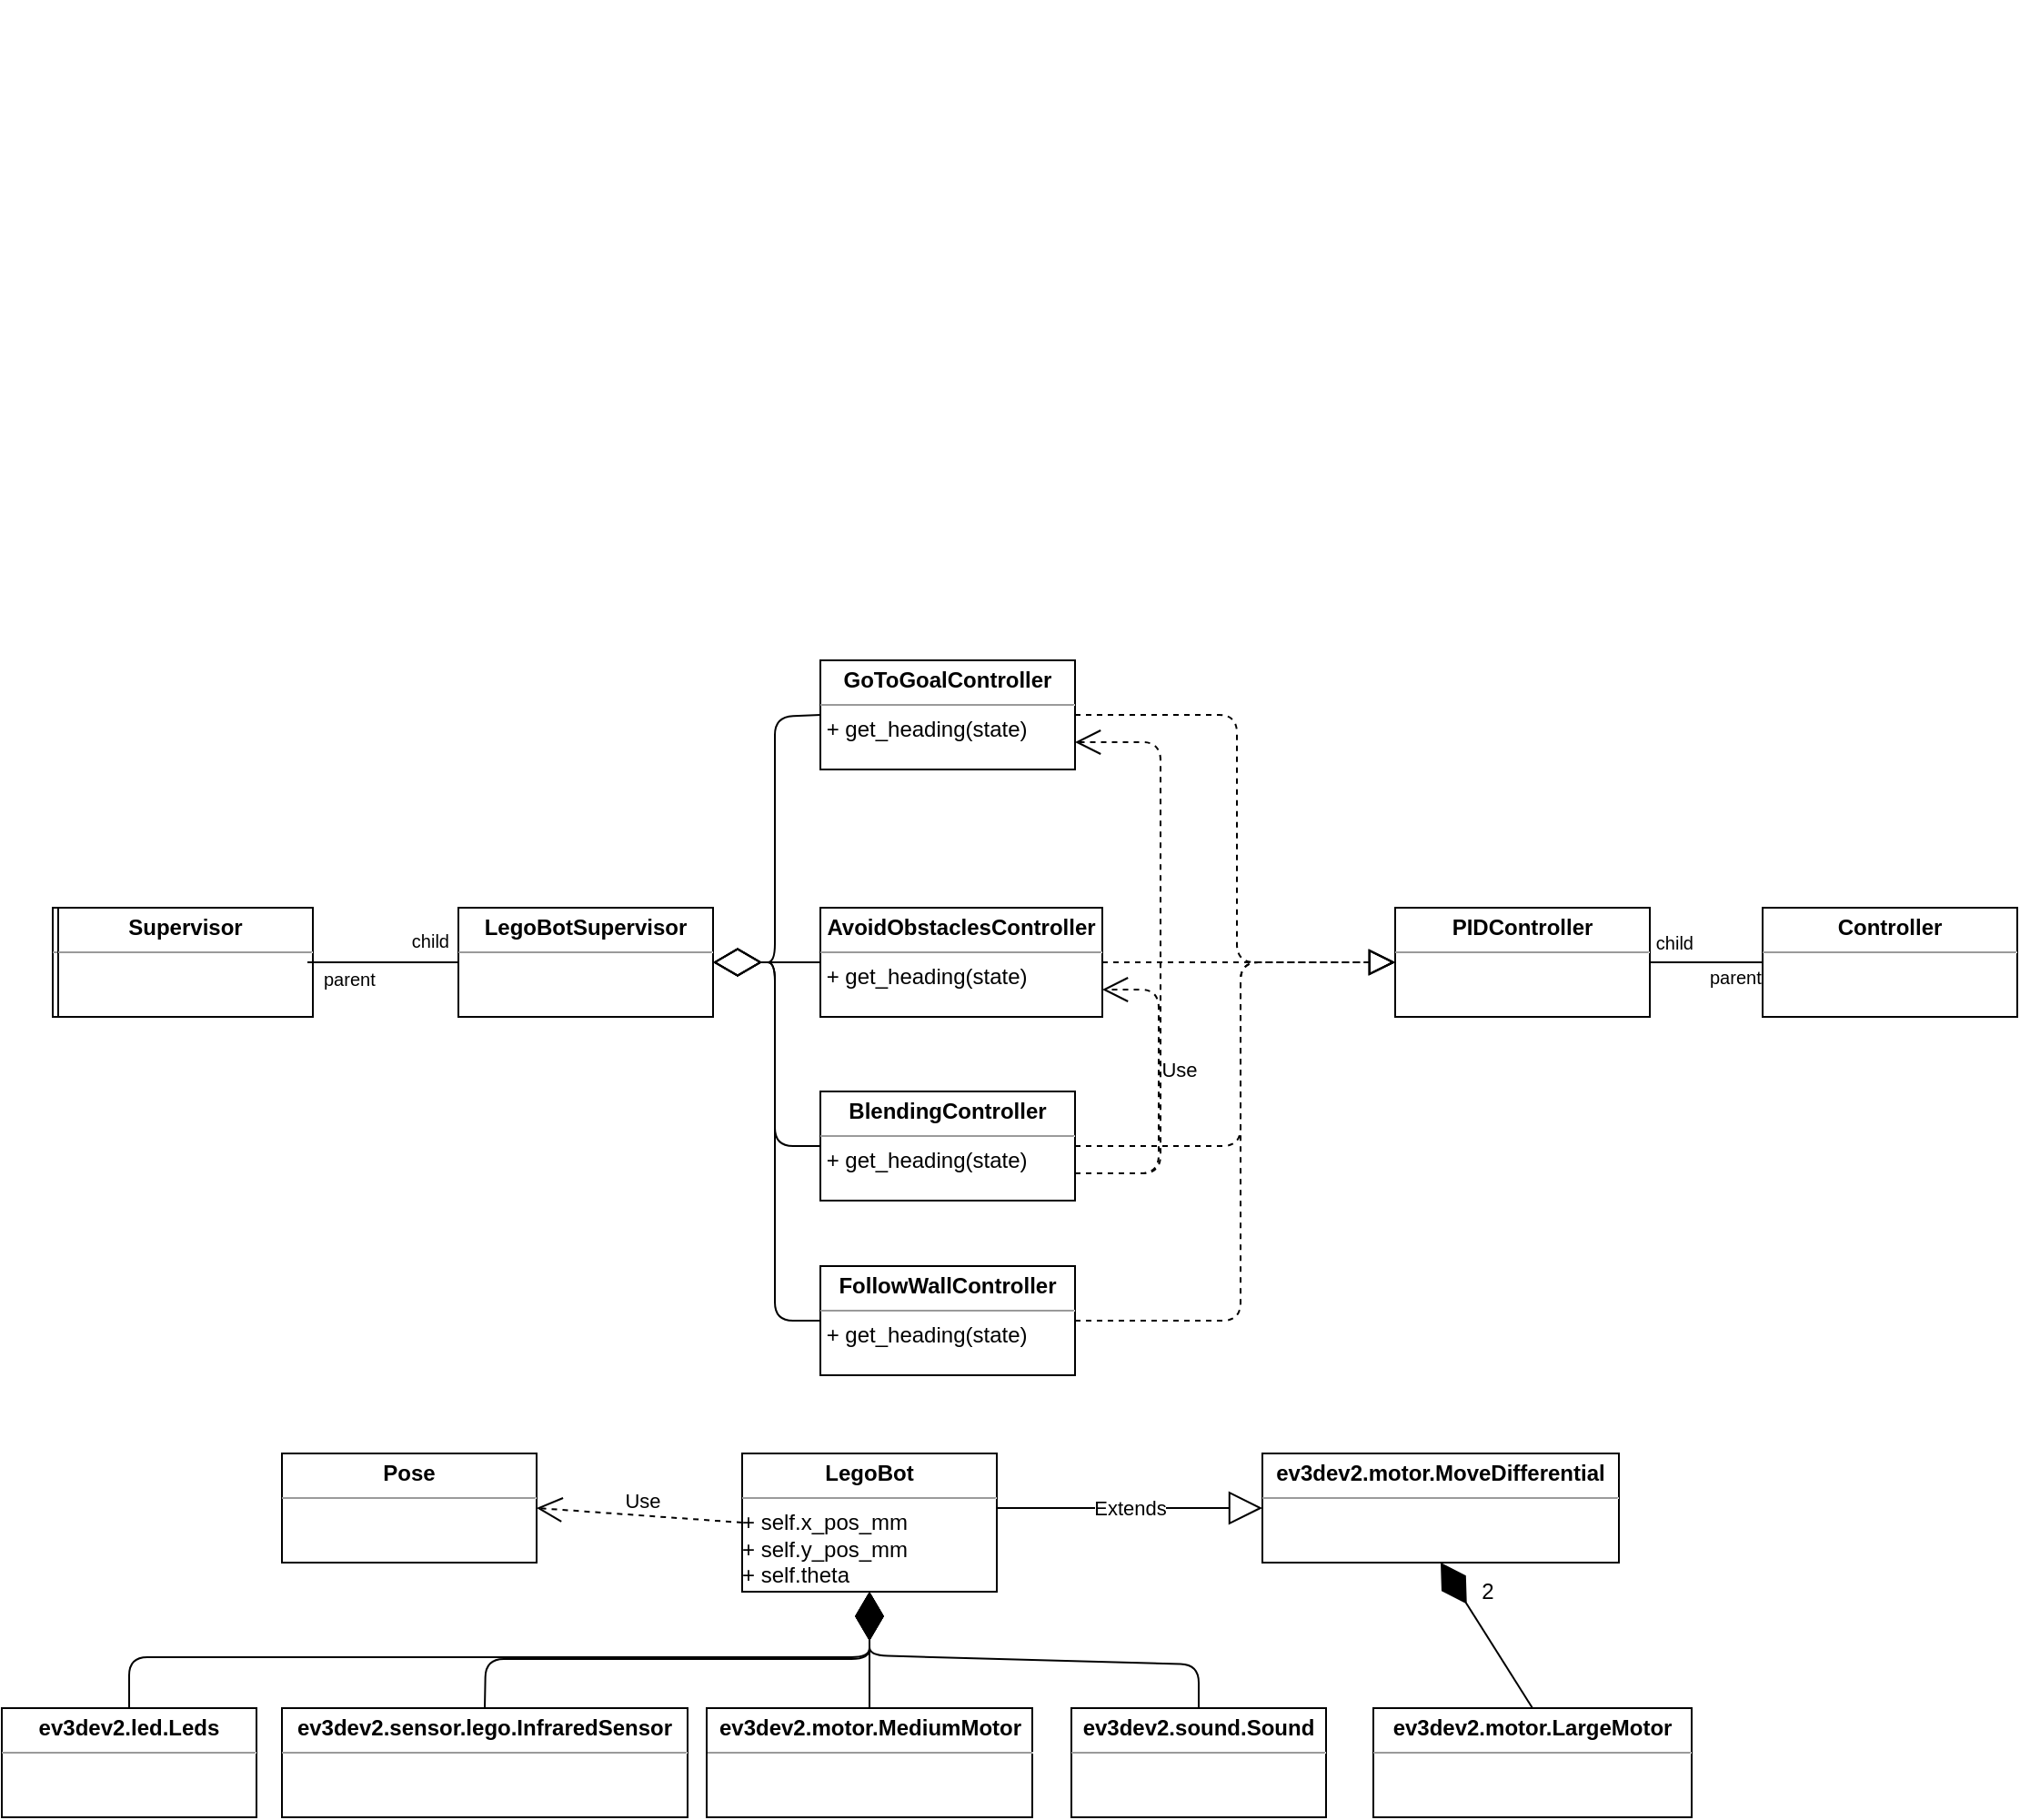 <mxfile version="12.6.2" type="github"><diagram name="Page-1" id="c7558073-3199-34d8-9f00-42111426c3f3"><mxGraphModel dx="754" dy="1283" grid="0" gridSize="10" guides="1" tooltips="1" connect="1" arrows="1" fold="1" page="1" pageScale="1" pageWidth="1169" pageHeight="827" background="#ffffff" math="0" shadow="0"><root><mxCell id="0"/><mxCell id="1" parent="0"/><mxCell id="coHGpnGUQZUOdOccSMdD-103" value="&lt;p style=&quot;margin: 0px ; margin-top: 4px ; text-align: center&quot;&gt;&lt;b&gt;Supervisor&lt;/b&gt;&lt;/p&gt;&lt;hr size=&quot;1&quot;&gt;&lt;div style=&quot;height: 2px&quot;&gt;&amp;nbsp;Base supervisor class&lt;/div&gt;" style="verticalAlign=top;align=left;overflow=fill;fontSize=12;fontFamily=Helvetica;html=1;" parent="1" vertex="1"><mxGeometry x="47" y="278" width="140" height="60" as="geometry"/></mxCell><mxCell id="coHGpnGUQZUOdOccSMdD-104" value="&lt;p style=&quot;margin: 0px ; margin-top: 4px ; text-align: center&quot;&gt;&lt;b&gt;LegoBotSupervisor&lt;/b&gt;&lt;/p&gt;&lt;hr size=&quot;1&quot;&gt;&lt;div style=&quot;height: 2px&quot;&gt;&lt;/div&gt;" style="verticalAlign=top;align=left;overflow=fill;fontSize=12;fontFamily=Helvetica;html=1;" parent="1" vertex="1"><mxGeometry x="270" y="278" width="140" height="60" as="geometry"/></mxCell><mxCell id="coHGpnGUQZUOdOccSMdD-112" value="&lt;p style=&quot;margin: 0px ; margin-top: 4px ; text-align: center&quot;&gt;&lt;b&gt;Supervisor&lt;/b&gt;&lt;/p&gt;&lt;hr size=&quot;1&quot;&gt;&lt;div style=&quot;height: 2px&quot;&gt;&lt;/div&gt;" style="verticalAlign=top;align=left;overflow=fill;fontSize=12;fontFamily=Helvetica;html=1;" parent="1" vertex="1"><mxGeometry x="50" y="278" width="140" height="60" as="geometry"/></mxCell><mxCell id="coHGpnGUQZUOdOccSMdD-106" value="" style="endArrow=none;html=1;edgeStyle=orthogonalEdgeStyle;exitX=1;exitY=0.5;exitDx=0;exitDy=0;entryX=0;entryY=0.5;entryDx=0;entryDy=0;" parent="1" source="coHGpnGUQZUOdOccSMdD-103" target="coHGpnGUQZUOdOccSMdD-104" edge="1"><mxGeometry relative="1" as="geometry"><mxPoint x="329" y="508" as="sourcePoint"/><mxPoint x="489" y="508" as="targetPoint"/><Array as="points"><mxPoint x="270" y="308"/></Array></mxGeometry></mxCell><mxCell id="coHGpnGUQZUOdOccSMdD-107" value="parent" style="resizable=0;html=1;align=left;verticalAlign=bottom;labelBackgroundColor=#ffffff;fontSize=10;" parent="coHGpnGUQZUOdOccSMdD-106" connectable="0" vertex="1"><mxGeometry x="-1" relative="1" as="geometry"><mxPoint x="6.71" y="17.65" as="offset"/></mxGeometry></mxCell><mxCell id="coHGpnGUQZUOdOccSMdD-108" value="child" style="resizable=0;html=1;align=right;verticalAlign=bottom;labelBackgroundColor=#ffffff;fontSize=10;" parent="coHGpnGUQZUOdOccSMdD-106" connectable="0" vertex="1"><mxGeometry x="1" relative="1" as="geometry"><mxPoint x="-4.65" y="-3.33" as="offset"/></mxGeometry></mxCell><mxCell id="coHGpnGUQZUOdOccSMdD-109" value="&lt;p style=&quot;margin: 0px ; margin-top: 4px ; text-align: center&quot;&gt;&lt;b&gt;GoToGoalController&lt;/b&gt;&lt;/p&gt;&lt;hr size=&quot;1&quot;&gt;&lt;div style=&quot;height: 2px&quot;&gt;&amp;nbsp;+ get_heading(state)&lt;/div&gt;" style="verticalAlign=top;align=left;overflow=fill;fontSize=12;fontFamily=Helvetica;html=1;" parent="1" vertex="1"><mxGeometry x="469" y="142" width="140" height="60" as="geometry"/></mxCell><mxCell id="coHGpnGUQZUOdOccSMdD-110" value="&lt;p style=&quot;margin: 0px ; margin-top: 4px ; text-align: center&quot;&gt;&lt;b&gt;AvoidObstaclesController&lt;/b&gt;&lt;/p&gt;&lt;hr size=&quot;1&quot;&gt;&lt;div style=&quot;height: 2px&quot;&gt;&amp;nbsp;+ get_heading(state)&lt;/div&gt;" style="verticalAlign=top;align=left;overflow=fill;fontSize=12;fontFamily=Helvetica;html=1;" parent="1" vertex="1"><mxGeometry x="469" y="278" width="155" height="60" as="geometry"/></mxCell><mxCell id="coHGpnGUQZUOdOccSMdD-111" value="&lt;p style=&quot;margin: 0px ; margin-top: 4px ; text-align: center&quot;&gt;&lt;b&gt;BlendingController&lt;/b&gt;&lt;/p&gt;&lt;hr size=&quot;1&quot;&gt;&lt;div style=&quot;height: 2px&quot;&gt;&amp;nbsp;+ get_heading(state)&lt;/div&gt;" style="verticalAlign=top;align=left;overflow=fill;fontSize=12;fontFamily=Helvetica;html=1;" parent="1" vertex="1"><mxGeometry x="469" y="379" width="140" height="60" as="geometry"/></mxCell><mxCell id="coHGpnGUQZUOdOccSMdD-114" value="&lt;p style=&quot;margin: 0px ; margin-top: 4px ; text-align: center&quot;&gt;&lt;b&gt;FollowWallController&lt;/b&gt;&lt;/p&gt;&lt;hr size=&quot;1&quot;&gt;&lt;div style=&quot;height: 2px&quot;&gt;&amp;nbsp;+ get_heading(state)&lt;/div&gt;" style="verticalAlign=top;align=left;overflow=fill;fontSize=12;fontFamily=Helvetica;html=1;" parent="1" vertex="1"><mxGeometry x="469" y="475" width="140" height="60" as="geometry"/></mxCell><mxCell id="coHGpnGUQZUOdOccSMdD-115" value="" style="endArrow=diamondThin;endFill=0;endSize=24;html=1;entryX=1;entryY=0.5;entryDx=0;entryDy=0;exitX=0;exitY=0.5;exitDx=0;exitDy=0;" parent="1" source="coHGpnGUQZUOdOccSMdD-110" target="coHGpnGUQZUOdOccSMdD-104" edge="1"><mxGeometry width="160" relative="1" as="geometry"><mxPoint x="47" y="556" as="sourcePoint"/><mxPoint x="207" y="556" as="targetPoint"/><Array as="points"><mxPoint x="436" y="308"/></Array></mxGeometry></mxCell><mxCell id="coHGpnGUQZUOdOccSMdD-119" value="" style="endArrow=diamondThin;endFill=0;endSize=24;html=1;entryX=1;entryY=0.5;entryDx=0;entryDy=0;exitX=0;exitY=0.5;exitDx=0;exitDy=0;" parent="1" source="coHGpnGUQZUOdOccSMdD-109" target="coHGpnGUQZUOdOccSMdD-104" edge="1"><mxGeometry width="160" relative="1" as="geometry"><mxPoint x="47" y="556" as="sourcePoint"/><mxPoint x="207" y="556" as="targetPoint"/><Array as="points"><mxPoint x="444" y="173"/><mxPoint x="444" y="308"/></Array></mxGeometry></mxCell><mxCell id="coHGpnGUQZUOdOccSMdD-121" value="" style="endArrow=diamondThin;endFill=0;endSize=24;html=1;entryX=1;entryY=0.5;entryDx=0;entryDy=0;exitX=0;exitY=0.5;exitDx=0;exitDy=0;" parent="1" source="coHGpnGUQZUOdOccSMdD-111" target="coHGpnGUQZUOdOccSMdD-104" edge="1"><mxGeometry width="160" relative="1" as="geometry"><mxPoint x="47" y="556" as="sourcePoint"/><mxPoint x="207" y="556" as="targetPoint"/><Array as="points"><mxPoint x="444" y="409"/><mxPoint x="444" y="308"/></Array></mxGeometry></mxCell><mxCell id="coHGpnGUQZUOdOccSMdD-122" value="" style="endArrow=diamondThin;endFill=0;endSize=24;html=1;entryX=1;entryY=0.5;entryDx=0;entryDy=0;exitX=0;exitY=0.5;exitDx=0;exitDy=0;" parent="1" source="coHGpnGUQZUOdOccSMdD-114" target="coHGpnGUQZUOdOccSMdD-104" edge="1"><mxGeometry width="160" relative="1" as="geometry"><mxPoint x="47" y="556" as="sourcePoint"/><mxPoint x="207" y="556" as="targetPoint"/><Array as="points"><mxPoint x="444" y="505"/><mxPoint x="444" y="308"/></Array></mxGeometry></mxCell><mxCell id="coHGpnGUQZUOdOccSMdD-123" value="&lt;p style=&quot;margin: 0px ; margin-top: 4px ; text-align: center&quot;&gt;&lt;b&gt;PIDController&lt;/b&gt;&lt;/p&gt;&lt;hr size=&quot;1&quot;&gt;&lt;div style=&quot;height: 2px&quot;&gt;&lt;/div&gt;" style="verticalAlign=top;align=left;overflow=fill;fontSize=12;fontFamily=Helvetica;html=1;" parent="1" vertex="1"><mxGeometry x="785" y="278" width="140" height="60" as="geometry"/></mxCell><mxCell id="coHGpnGUQZUOdOccSMdD-124" value="&lt;p style=&quot;margin: 0px ; margin-top: 4px ; text-align: center&quot;&gt;&lt;b&gt;Controller&lt;/b&gt;&lt;/p&gt;&lt;hr size=&quot;1&quot;&gt;&lt;div style=&quot;height: 2px&quot;&gt;&lt;/div&gt;" style="verticalAlign=top;align=left;overflow=fill;fontSize=12;fontFamily=Helvetica;html=1;" parent="1" vertex="1"><mxGeometry x="987" y="278" width="140" height="60" as="geometry"/></mxCell><mxCell id="coHGpnGUQZUOdOccSMdD-125" value="" style="endArrow=none;html=1;edgeStyle=orthogonalEdgeStyle;exitX=0;exitY=0.5;exitDx=0;exitDy=0;entryX=1;entryY=0.5;entryDx=0;entryDy=0;" parent="1" source="coHGpnGUQZUOdOccSMdD-124" target="coHGpnGUQZUOdOccSMdD-123" edge="1"><mxGeometry relative="1" as="geometry"><mxPoint x="903" y="373" as="sourcePoint"/><mxPoint x="1063" y="373" as="targetPoint"/></mxGeometry></mxCell><mxCell id="coHGpnGUQZUOdOccSMdD-126" value="parent" style="resizable=0;html=1;align=left;verticalAlign=bottom;labelBackgroundColor=#ffffff;fontSize=10;" parent="coHGpnGUQZUOdOccSMdD-125" connectable="0" vertex="1"><mxGeometry x="-1" relative="1" as="geometry"><mxPoint x="-31" y="16" as="offset"/></mxGeometry></mxCell><mxCell id="coHGpnGUQZUOdOccSMdD-127" value="child" style="resizable=0;html=1;align=right;verticalAlign=bottom;labelBackgroundColor=#ffffff;fontSize=10;" parent="coHGpnGUQZUOdOccSMdD-125" connectable="0" vertex="1"><mxGeometry x="1" relative="1" as="geometry"><mxPoint x="24.35" y="-3" as="offset"/></mxGeometry></mxCell><mxCell id="coHGpnGUQZUOdOccSMdD-128" value="" style="endArrow=block;dashed=1;endFill=0;endSize=12;html=1;entryX=0;entryY=0.5;entryDx=0;entryDy=0;exitX=1;exitY=0.5;exitDx=0;exitDy=0;" parent="1" source="coHGpnGUQZUOdOccSMdD-109" target="coHGpnGUQZUOdOccSMdD-123" edge="1"><mxGeometry width="160" relative="1" as="geometry"><mxPoint x="117" y="556" as="sourcePoint"/><mxPoint x="277" y="556" as="targetPoint"/><Array as="points"><mxPoint x="698" y="172"/><mxPoint x="698" y="308"/></Array></mxGeometry></mxCell><mxCell id="coHGpnGUQZUOdOccSMdD-129" value="" style="endArrow=block;dashed=1;endFill=0;endSize=12;html=1;entryX=0;entryY=0.5;entryDx=0;entryDy=0;exitX=1;exitY=0.5;exitDx=0;exitDy=0;" parent="1" source="coHGpnGUQZUOdOccSMdD-110" target="coHGpnGUQZUOdOccSMdD-123" edge="1"><mxGeometry width="160" relative="1" as="geometry"><mxPoint x="117" y="556" as="sourcePoint"/><mxPoint x="277" y="556" as="targetPoint"/></mxGeometry></mxCell><mxCell id="coHGpnGUQZUOdOccSMdD-130" value="" style="endArrow=block;dashed=1;endFill=0;endSize=12;html=1;entryX=0;entryY=0.5;entryDx=0;entryDy=0;exitX=1;exitY=0.5;exitDx=0;exitDy=0;" parent="1" source="coHGpnGUQZUOdOccSMdD-111" target="coHGpnGUQZUOdOccSMdD-123" edge="1"><mxGeometry width="160" relative="1" as="geometry"><mxPoint x="117" y="556" as="sourcePoint"/><mxPoint x="277" y="556" as="targetPoint"/><Array as="points"><mxPoint x="700" y="409"/><mxPoint x="700" y="308"/></Array></mxGeometry></mxCell><mxCell id="coHGpnGUQZUOdOccSMdD-131" value="" style="endArrow=block;dashed=1;endFill=0;endSize=12;html=1;entryX=0;entryY=0.5;entryDx=0;entryDy=0;exitX=1;exitY=0.5;exitDx=0;exitDy=0;" parent="1" source="coHGpnGUQZUOdOccSMdD-114" target="coHGpnGUQZUOdOccSMdD-123" edge="1"><mxGeometry width="160" relative="1" as="geometry"><mxPoint x="117" y="556" as="sourcePoint"/><mxPoint x="277" y="556" as="targetPoint"/><Array as="points"><mxPoint x="700" y="505"/><mxPoint x="700" y="308"/></Array></mxGeometry></mxCell><mxCell id="coHGpnGUQZUOdOccSMdD-132" value="Use" style="endArrow=open;endSize=12;dashed=1;html=1;entryX=1;entryY=0.75;entryDx=0;entryDy=0;exitX=1;exitY=0.75;exitDx=0;exitDy=0;" parent="1" source="coHGpnGUQZUOdOccSMdD-111" target="coHGpnGUQZUOdOccSMdD-109" edge="1"><mxGeometry x="-0.372" y="-10" width="160" relative="1" as="geometry"><mxPoint x="117" y="556" as="sourcePoint"/><mxPoint x="277" y="556" as="targetPoint"/><Array as="points"><mxPoint x="656" y="424"/><mxPoint x="656" y="187"/></Array><mxPoint as="offset"/></mxGeometry></mxCell><mxCell id="coHGpnGUQZUOdOccSMdD-134" value="Use" style="endArrow=open;endSize=12;dashed=1;html=1;entryX=1;entryY=0.75;entryDx=0;entryDy=0;exitX=1;exitY=0.75;exitDx=0;exitDy=0;fontColor=#FFFFFF;" parent="1" source="coHGpnGUQZUOdOccSMdD-111" target="coHGpnGUQZUOdOccSMdD-110" edge="1"><mxGeometry x="1" y="-524" width="160" relative="1" as="geometry"><mxPoint x="117" y="556" as="sourcePoint"/><mxPoint x="277" y="556" as="targetPoint"/><Array as="points"><mxPoint x="655" y="424"/><mxPoint x="655" y="323"/></Array><mxPoint x="-5" y="-13" as="offset"/></mxGeometry></mxCell><mxCell id="coHGpnGUQZUOdOccSMdD-135" value="&lt;p style=&quot;margin: 0px ; margin-top: 4px ; text-align: center&quot;&gt;&lt;b&gt;LegoBot&lt;/b&gt;&lt;/p&gt;&lt;hr size=&quot;1&quot;&gt;+ self.x_pos_mm&lt;br&gt;+ self.y_pos_mm&lt;br&gt;+ self.theta&lt;br&gt;&lt;br&gt;&lt;div style=&quot;height: 2px&quot;&gt;&lt;/div&gt;" style="verticalAlign=top;align=left;overflow=fill;fontSize=12;fontFamily=Helvetica;html=1;" parent="1" vertex="1"><mxGeometry x="426" y="578" width="140" height="76" as="geometry"/></mxCell><mxCell id="coHGpnGUQZUOdOccSMdD-136" value="Extends" style="endArrow=block;endSize=16;endFill=0;html=1;fontColor=#000000;entryX=0;entryY=0.5;entryDx=0;entryDy=0;" parent="1" target="coHGpnGUQZUOdOccSMdD-137" edge="1"><mxGeometry width="160" relative="1" as="geometry"><mxPoint x="566" y="608" as="sourcePoint"/><mxPoint x="204" y="613" as="targetPoint"/></mxGeometry></mxCell><mxCell id="coHGpnGUQZUOdOccSMdD-137" value="&lt;p style=&quot;margin: 0px ; margin-top: 4px ; text-align: center&quot;&gt;&lt;b&gt;ev3dev2.motor.MoveDifferential&lt;/b&gt;&lt;/p&gt;&lt;hr size=&quot;1&quot;&gt;&lt;div style=&quot;height: 2px&quot;&gt;&lt;/div&gt;" style="verticalAlign=top;align=left;overflow=fill;fontSize=12;fontFamily=Helvetica;html=1;" parent="1" vertex="1"><mxGeometry x="712" y="578" width="196" height="60" as="geometry"/></mxCell><mxCell id="coHGpnGUQZUOdOccSMdD-138" value="&lt;p style=&quot;margin: 0px ; margin-top: 4px ; text-align: center&quot;&gt;&lt;b&gt;ev3dev2.led.Leds&lt;/b&gt;&lt;/p&gt;&lt;hr size=&quot;1&quot;&gt;&lt;div style=&quot;height: 2px&quot;&gt;&lt;/div&gt;" style="verticalAlign=top;align=left;overflow=fill;fontSize=12;fontFamily=Helvetica;html=1;" parent="1" vertex="1"><mxGeometry x="19" y="718" width="140" height="60" as="geometry"/></mxCell><mxCell id="coHGpnGUQZUOdOccSMdD-139" value="&lt;p style=&quot;margin: 0px ; margin-top: 4px ; text-align: center&quot;&gt;&lt;b&gt;ev3dev2.sensor.lego.InfraredSensor&lt;/b&gt;&lt;/p&gt;&lt;hr size=&quot;1&quot;&gt;&lt;div style=&quot;height: 2px&quot;&gt;&lt;/div&gt;" style="verticalAlign=top;align=left;overflow=fill;fontSize=12;fontFamily=Helvetica;html=1;" parent="1" vertex="1"><mxGeometry x="173" y="718" width="223" height="60" as="geometry"/></mxCell><mxCell id="coHGpnGUQZUOdOccSMdD-140" value="&lt;p style=&quot;margin: 0px ; margin-top: 4px ; text-align: center&quot;&gt;&lt;b&gt;ev3dev2.sound.Sound&lt;/b&gt;&lt;/p&gt;&lt;hr size=&quot;1&quot;&gt;&lt;div style=&quot;height: 2px&quot;&gt;&lt;/div&gt;" style="verticalAlign=top;align=left;overflow=fill;fontSize=12;fontFamily=Helvetica;html=1;" parent="1" vertex="1"><mxGeometry x="607" y="718" width="140" height="60" as="geometry"/></mxCell><mxCell id="coHGpnGUQZUOdOccSMdD-141" value="&lt;p style=&quot;margin: 0px ; margin-top: 4px ; text-align: center&quot;&gt;&lt;b&gt;ev3dev2.motor.MediumMotor&lt;/b&gt;&lt;/p&gt;&lt;hr size=&quot;1&quot;&gt;&lt;div style=&quot;height: 2px&quot;&gt;&lt;/div&gt;" style="verticalAlign=top;align=left;overflow=fill;fontSize=12;fontFamily=Helvetica;html=1;" parent="1" vertex="1"><mxGeometry x="406.5" y="718" width="179" height="60" as="geometry"/></mxCell><mxCell id="coHGpnGUQZUOdOccSMdD-142" value="&lt;p style=&quot;margin: 0px ; margin-top: 4px ; text-align: center&quot;&gt;&lt;b&gt;ev3dev2.motor.LargeMotor&lt;/b&gt;&lt;/p&gt;&lt;hr size=&quot;1&quot;&gt;&lt;div style=&quot;height: 2px&quot;&gt;&lt;/div&gt;" style="verticalAlign=top;align=left;overflow=fill;fontSize=12;fontFamily=Helvetica;html=1;" parent="1" vertex="1"><mxGeometry x="773" y="718" width="175" height="60" as="geometry"/></mxCell><mxCell id="coHGpnGUQZUOdOccSMdD-143" value="&lt;p style=&quot;margin: 0px ; margin-top: 4px ; text-align: center&quot;&gt;&lt;b&gt;Pose&lt;/b&gt;&lt;/p&gt;&lt;hr size=&quot;1&quot;&gt;&lt;div style=&quot;height: 2px&quot;&gt;&lt;/div&gt;" style="verticalAlign=top;align=left;overflow=fill;fontSize=12;fontFamily=Helvetica;html=1;" parent="1" vertex="1"><mxGeometry x="173" y="578" width="140" height="60" as="geometry"/></mxCell><mxCell id="coHGpnGUQZUOdOccSMdD-144" value="Use" style="endArrow=open;endSize=12;dashed=1;html=1;fontColor=#000000;entryX=1;entryY=0.5;entryDx=0;entryDy=0;exitX=0;exitY=0.5;exitDx=0;exitDy=0;" parent="1" source="coHGpnGUQZUOdOccSMdD-135" target="coHGpnGUQZUOdOccSMdD-143" edge="1"><mxGeometry x="-0.008" y="-8" width="160" relative="1" as="geometry"><mxPoint x="16" y="775" as="sourcePoint"/><mxPoint x="176" y="775" as="targetPoint"/><Array as="points"/><mxPoint as="offset"/></mxGeometry></mxCell><mxCell id="coHGpnGUQZUOdOccSMdD-146" value="" style="endArrow=diamondThin;endFill=1;endSize=24;html=1;fontColor=#000000;entryX=0.5;entryY=1;entryDx=0;entryDy=0;exitX=0.5;exitY=0;exitDx=0;exitDy=0;" parent="1" source="coHGpnGUQZUOdOccSMdD-138" target="coHGpnGUQZUOdOccSMdD-135" edge="1"><mxGeometry width="160" relative="1" as="geometry"><mxPoint x="19" y="799" as="sourcePoint"/><mxPoint x="179" y="799" as="targetPoint"/><Array as="points"><mxPoint x="89" y="690"/><mxPoint x="496" y="690"/></Array></mxGeometry></mxCell><mxCell id="coHGpnGUQZUOdOccSMdD-147" value="" style="endArrow=diamondThin;endFill=1;endSize=24;html=1;fontColor=#000000;entryX=0.5;entryY=1;entryDx=0;entryDy=0;exitX=0.5;exitY=0;exitDx=0;exitDy=0;" parent="1" source="coHGpnGUQZUOdOccSMdD-139" target="coHGpnGUQZUOdOccSMdD-135" edge="1"><mxGeometry width="160" relative="1" as="geometry"><mxPoint x="19" y="799" as="sourcePoint"/><mxPoint x="179" y="799" as="targetPoint"/><Array as="points"><mxPoint x="285" y="691"/><mxPoint x="496" y="691"/></Array></mxGeometry></mxCell><mxCell id="coHGpnGUQZUOdOccSMdD-148" value="" style="endArrow=diamondThin;endFill=1;endSize=24;html=1;fontColor=#000000;entryX=0.5;entryY=1;entryDx=0;entryDy=0;exitX=0.5;exitY=0;exitDx=0;exitDy=0;" parent="1" source="coHGpnGUQZUOdOccSMdD-141" target="coHGpnGUQZUOdOccSMdD-135" edge="1"><mxGeometry width="160" relative="1" as="geometry"><mxPoint x="19" y="799" as="sourcePoint"/><mxPoint x="179" y="799" as="targetPoint"/></mxGeometry></mxCell><mxCell id="coHGpnGUQZUOdOccSMdD-149" value="" style="endArrow=diamondThin;endFill=1;endSize=24;html=1;fontColor=#000000;entryX=0.5;entryY=1;entryDx=0;entryDy=0;exitX=0.5;exitY=0;exitDx=0;exitDy=0;" parent="1" source="coHGpnGUQZUOdOccSMdD-140" target="coHGpnGUQZUOdOccSMdD-135" edge="1"><mxGeometry width="160" relative="1" as="geometry"><mxPoint x="19" y="799" as="sourcePoint"/><mxPoint x="179" y="799" as="targetPoint"/><Array as="points"><mxPoint x="677" y="694"/><mxPoint x="496" y="689"/></Array></mxGeometry></mxCell><mxCell id="coHGpnGUQZUOdOccSMdD-151" value="" style="endArrow=diamondThin;endFill=1;endSize=24;html=1;fontColor=#000000;entryX=0.5;entryY=1;entryDx=0;entryDy=0;exitX=0.5;exitY=0;exitDx=0;exitDy=0;" parent="1" source="coHGpnGUQZUOdOccSMdD-142" target="coHGpnGUQZUOdOccSMdD-137" edge="1"><mxGeometry width="160" relative="1" as="geometry"><mxPoint x="19" y="799" as="sourcePoint"/><mxPoint x="179" y="799" as="targetPoint"/></mxGeometry></mxCell><mxCell id="coHGpnGUQZUOdOccSMdD-152" value="2" style="text;html=1;strokeColor=none;fillColor=none;align=center;verticalAlign=middle;whiteSpace=wrap;rounded=0;fontColor=#000000;" parent="1" vertex="1"><mxGeometry x="816" y="644" width="40" height="20" as="geometry"/></mxCell></root></mxGraphModel></diagram></mxfile>